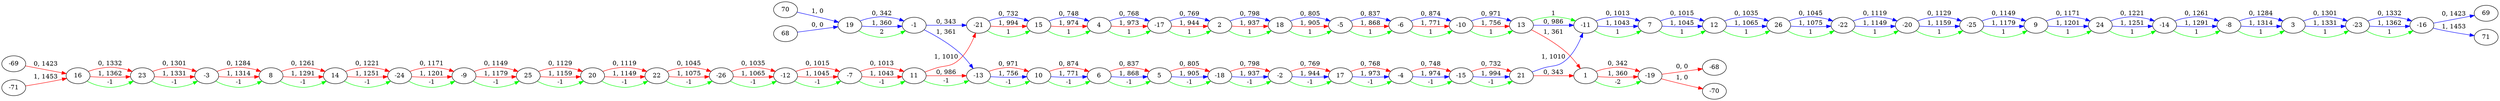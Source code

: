 digraph G
{
rankdir = LR
68 -> 19[label="0, 0" color=blue]
-19 -> -68[label="0, 0" color=red]
19 -> -1[label="0, 342" color=blue]
1 -> -19[label="0, 342" color=red]
-1 -> -21[label="0, 343" color=blue]
21 -> 1[label="0, 343" color=red]
-21 -> 15[label="0, 732" color=blue]
-15 -> 21[label="0, 732" color=red]
15 -> 4[label="0, 748" color=blue]
-4 -> -15[label="0, 748" color=red]
4 -> -17[label="0, 768" color=blue]
17 -> -4[label="0, 768" color=red]
-17 -> 2[label="0, 769" color=blue]
-2 -> 17[label="0, 769" color=red]
2 -> 18[label="0, 798" color=blue]
-18 -> -2[label="0, 798" color=red]
18 -> -5[label="0, 805" color=blue]
5 -> -18[label="0, 805" color=red]
-5 -> -6[label="0, 837" color=blue]
6 -> 5[label="0, 837" color=red]
-6 -> -10[label="0, 874" color=blue]
10 -> 6[label="0, 874" color=red]
-10 -> 13[label="0, 971" color=blue]
-13 -> 10[label="0, 971" color=red]
13 -> -11[label="0, 986" color=blue]
11 -> -13[label="0, 986" color=red]
-11 -> 7[label="0, 1013" color=blue]
-7 -> 11[label="0, 1013" color=red]
7 -> 12[label="0, 1015" color=blue]
-12 -> -7[label="0, 1015" color=red]
12 -> 26[label="0, 1035" color=blue]
-26 -> -12[label="0, 1035" color=red]
26 -> -22[label="0, 1045" color=blue]
22 -> -26[label="0, 1045" color=red]
-22 -> -20[label="0, 1119" color=blue]
20 -> 22[label="0, 1119" color=red]
-20 -> -25[label="0, 1129" color=blue]
25 -> 20[label="0, 1129" color=red]
-25 -> 9[label="0, 1149" color=blue]
-9 -> 25[label="0, 1149" color=red]
9 -> 24[label="0, 1171" color=blue]
-24 -> -9[label="0, 1171" color=red]
24 -> -14[label="0, 1221" color=blue]
14 -> -24[label="0, 1221" color=red]
-14 -> -8[label="0, 1261" color=blue]
8 -> 14[label="0, 1261" color=red]
-8 -> 3[label="0, 1284" color=blue]
-3 -> 8[label="0, 1284" color=red]
3 -> -23[label="0, 1301" color=blue]
23 -> -3[label="0, 1301" color=red]
-23 -> -16[label="0, 1332" color=blue]
16 -> 23[label="0, 1332" color=red]
-16 -> 69[label="0, 1423" color=blue]
-69 -> 16[label="0, 1423" color=red]
70 -> 19[label="1, 0" color=blue]
-19 -> -70[label="1, 0" color=red]
19 -> -1[label="1, 360" color=blue]
1 -> -19[label="1, 360" color=red]
-1 -> -13[label="1, 361" color=blue]
13 -> 1[label="1, 361" color=red]
-13 -> 10[label="1, 756" color=blue]
-10 -> 13[label="1, 756" color=red]
10 -> 6[label="1, 771" color=blue]
-6 -> -10[label="1, 771" color=red]
6 -> 5[label="1, 868" color=blue]
-5 -> -6[label="1, 868" color=red]
5 -> -18[label="1, 905" color=blue]
18 -> -5[label="1, 905" color=red]
-18 -> -2[label="1, 937" color=blue]
2 -> 18[label="1, 937" color=red]
-2 -> 17[label="1, 944" color=blue]
-17 -> 2[label="1, 944" color=red]
17 -> -4[label="1, 973" color=blue]
4 -> -17[label="1, 973" color=red]
-4 -> -15[label="1, 974" color=blue]
15 -> 4[label="1, 974" color=red]
-15 -> 21[label="1, 994" color=blue]
-21 -> 15[label="1, 994" color=red]
21 -> -11[label="1, 1010" color=blue]
11 -> -21[label="1, 1010" color=red]
-11 -> 7[label="1, 1043" color=blue]
-7 -> 11[label="1, 1043" color=red]
7 -> 12[label="1, 1045" color=blue]
-12 -> -7[label="1, 1045" color=red]
12 -> 26[label="1, 1065" color=blue]
-26 -> -12[label="1, 1065" color=red]
26 -> -22[label="1, 1075" color=blue]
22 -> -26[label="1, 1075" color=red]
-22 -> -20[label="1, 1149" color=blue]
20 -> 22[label="1, 1149" color=red]
-20 -> -25[label="1, 1159" color=blue]
25 -> 20[label="1, 1159" color=red]
-25 -> 9[label="1, 1179" color=blue]
-9 -> 25[label="1, 1179" color=red]
9 -> 24[label="1, 1201" color=blue]
-24 -> -9[label="1, 1201" color=red]
24 -> -14[label="1, 1251" color=blue]
14 -> -24[label="1, 1251" color=red]
-14 -> -8[label="1, 1291" color=blue]
8 -> 14[label="1, 1291" color=red]
-8 -> 3[label="1, 1314" color=blue]
-3 -> 8[label="1, 1314" color=red]
3 -> -23[label="1, 1331" color=blue]
23 -> -3[label="1, 1331" color=red]
-23 -> -16[label="1, 1362" color=blue]
16 -> 23[label="1, 1362" color=red]
-16 -> 71[label="1, 1453" color=blue]
-71 -> 16[label="1, 1453" color=red]
-21 -> 15[label="1" color=green]
-15 -> 21[label="-1" color=green]
15 -> 4[label="1" color=green]
-4 -> -15[label="-1" color=green]
4 -> -17[label="1" color=green]
17 -> -4[label="-1" color=green]
-17 -> 2[label="1" color=green]
-2 -> 17[label="-1" color=green]
2 -> 18[label="1" color=green]
-18 -> -2[label="-1" color=green]
18 -> -5[label="1" color=green]
5 -> -18[label="-1" color=green]
-5 -> -6[label="1" color=green]
6 -> 5[label="-1" color=green]
-6 -> -10[label="1" color=green]
10 -> 6[label="-1" color=green]
-10 -> 13[label="1" color=green]
-13 -> 10[label="-1" color=green]
13 -> -11[label="1" color=green]
11 -> -13[label="-1" color=green]
-11 -> 7[label="1" color=green]
-7 -> 11[label="-1" color=green]
7 -> 12[label="1" color=green]
-12 -> -7[label="-1" color=green]
12 -> 26[label="1" color=green]
-26 -> -12[label="-1" color=green]
26 -> -22[label="1" color=green]
22 -> -26[label="-1" color=green]
-22 -> -20[label="1" color=green]
20 -> 22[label="-1" color=green]
-20 -> -25[label="1" color=green]
25 -> 20[label="-1" color=green]
-25 -> 9[label="1" color=green]
-9 -> 25[label="-1" color=green]
9 -> 24[label="1" color=green]
-24 -> -9[label="-1" color=green]
24 -> -14[label="1" color=green]
14 -> -24[label="-1" color=green]
-14 -> -8[label="1" color=green]
8 -> 14[label="-1" color=green]
-8 -> 3[label="1" color=green]
-3 -> 8[label="-1" color=green]
3 -> -23[label="1" color=green]
23 -> -3[label="-1" color=green]
-23 -> -16[label="1" color=green]
16 -> 23[label="-1" color=green]
19 -> -1[label="2" color=green]
1 -> -19[label="-2" color=green]
}
